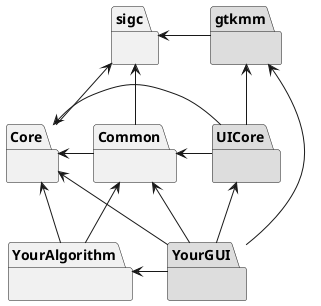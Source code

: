 @startuml

package sigc {
}

package gtkmm #DDDDDD {
}
sigc <- gtkmm

package Core {
}
sigc <-- Core

package Common {
}
Core <- Common
sigc <-- Common

package UICore #DDDDDD {
}
gtkmm <-- UICore
Core <- UICore
Common <- UICore

package YourAlgorithm {
}
Core <-- YourAlgorithm
Common <-- YourAlgorithm

package YourGUI #DDDDDD {
}
gtkmm <-- YourGUI
Core <-- YourGUI
Common <-- YourGUI
UICore <-- YourGUI
YourAlgorithm <- YourGUI

@enduml